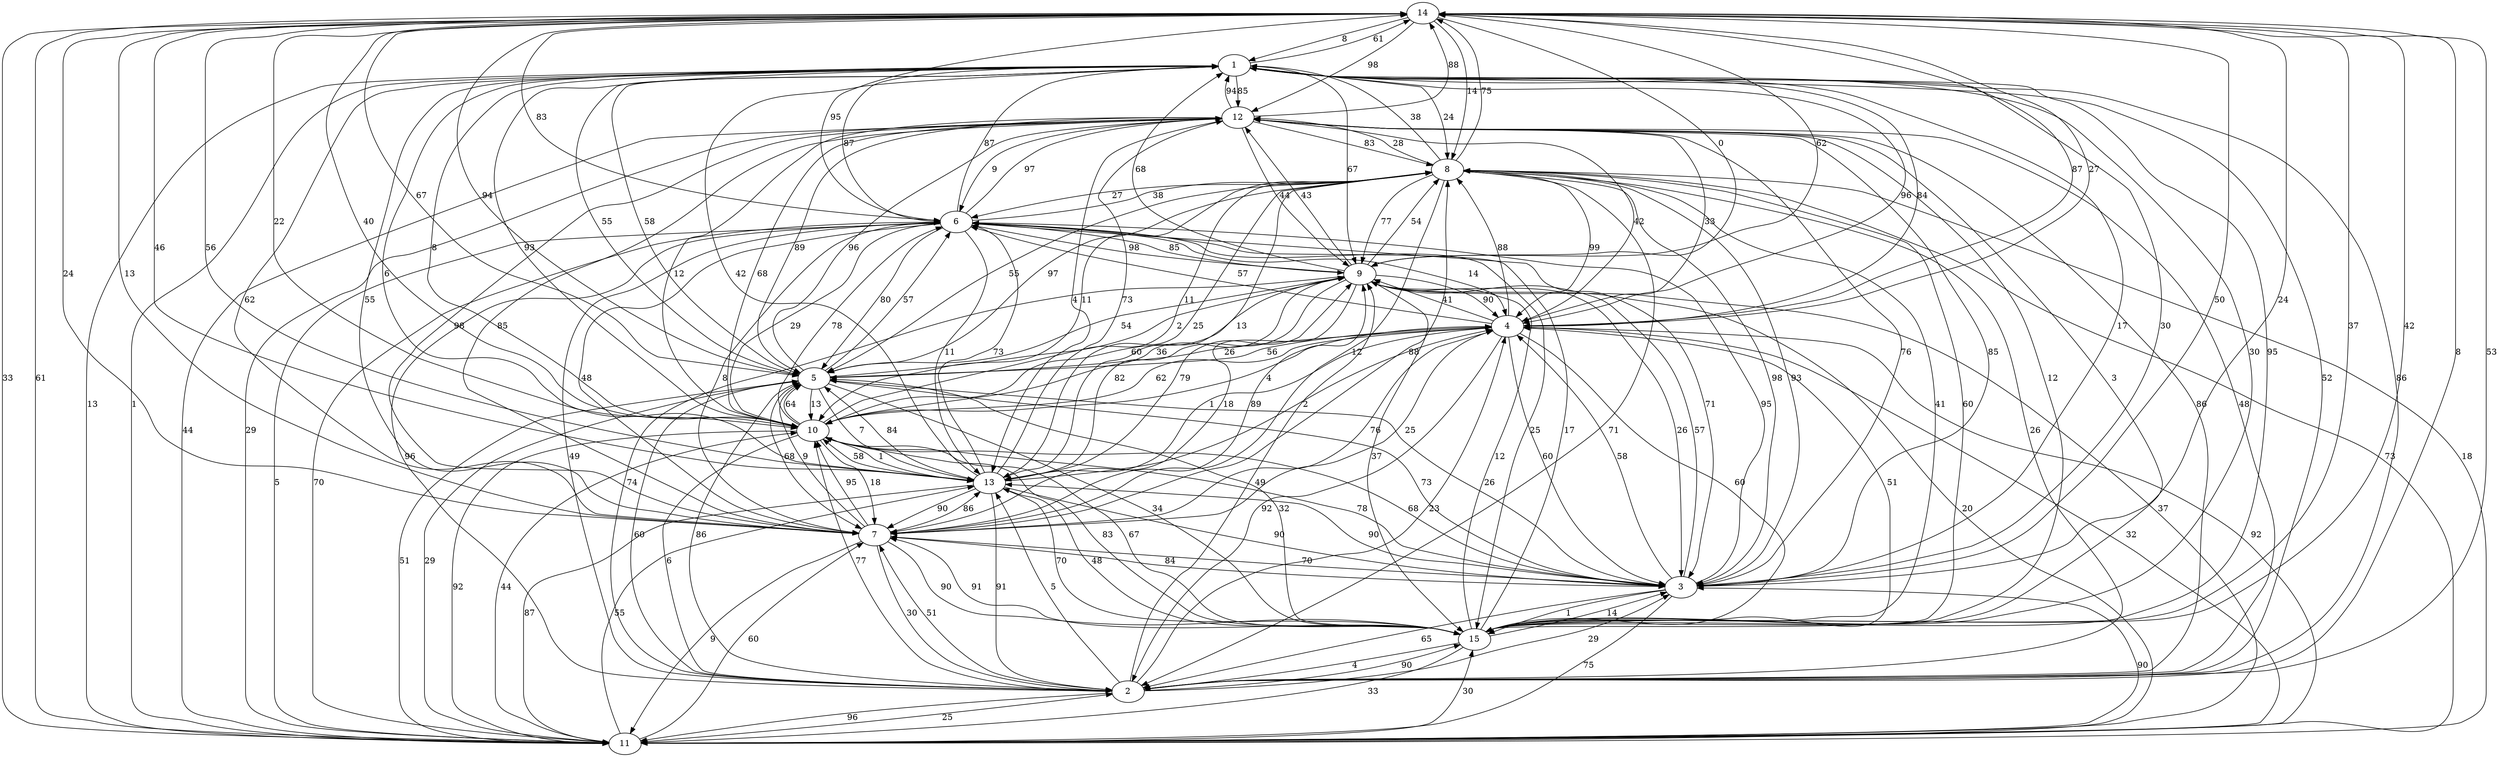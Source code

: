 digraph{
14 -> 1 [label=8]
11 -> 2 [label=25]
14 -> 15 [label=37]
3 -> 7 [label=70]
11 -> 7 [label=60]
13 -> 11 [label=87]
15 -> 10 [label=67]
13 -> 10 [label=58]
5 -> 4 [label=56]
9 -> 3 [label=26]
5 -> 11 [label=51]
11 -> 4 [label=92]
7 -> 6 [label=8]
7 -> 10 [label=95]
14 -> 9 [label=0]
4 -> 13 [label=1]
7 -> 9 [label=89]
3 -> 14 [label=24]
11 -> 15 [label=30]
13 -> 2 [label=91]
15 -> 8 [label=60]
1 -> 4 [label=96]
8 -> 2 [label=71]
6 -> 8 [label=38]
14 -> 13 [label=46]
2 -> 12 [label=48]
10 -> 11 [label=92]
8 -> 12 [label=28]
8 -> 7 [label=12]
9 -> 13 [label=82]
8 -> 6 [label=27]
3 -> 2 [label=65]
4 -> 10 [label=62]
11 -> 13 [label=55]
1 -> 2 [label=52]
8 -> 3 [label=98]
7 -> 12 [label=85]
6 -> 12 [label=97]
9 -> 4 [label=90]
2 -> 4 [label=23]
9 -> 11 [label=20]
1 -> 14 [label=61]
8 -> 9 [label=77]
6 -> 5 [label=80]
14 -> 11 [label=33]
9 -> 8 [label=54]
13 -> 1 [label=42]
13 -> 8 [label=13]
10 -> 14 [label=40]
9 -> 7 [label=18]
14 -> 3 [label=50]
14 -> 6 [label=83]
14 -> 8 [label=14]
2 -> 1 [label=86]
9 -> 5 [label=54]
11 -> 5 [label=29]
9 -> 12 [label=43]
9 -> 2 [label=74]
14 -> 4 [label=87]
12 -> 7 [label=98]
7 -> 14 [label=13]
4 -> 12 [label=33]
5 -> 2 [label=60]
15 -> 11 [label=33]
8 -> 4 [label=99]
9 -> 6 [label=98]
4 -> 6 [label=57]
6 -> 11 [label=5]
9 -> 15 [label=37]
1 -> 3 [label=30]
9 -> 10 [label=60]
13 -> 12 [label=73]
13 -> 14 [label=56]
1 -> 11 [label=13]
14 -> 2 [label=8]
4 -> 15 [label=60]
11 -> 3 [label=90]
2 -> 5 [label=86]
11 -> 1 [label=1]
13 -> 4 [label=2]
15 -> 7 [label=91]
15 -> 4 [label=51]
11 -> 6 [label=70]
2 -> 7 [label=51]
11 -> 9 [label=37]
4 -> 2 [label=92]
10 -> 4 [label=4]
7 -> 2 [label=30]
13 -> 9 [label=79]
8 -> 15 [label=41]
11 -> 8 [label=18]
15 -> 2 [label=4]
12 -> 14 [label=88]
12 -> 6 [label=9]
12 -> 9 [label=44]
1 -> 6 [label=87]
15 -> 14 [label=42]
4 -> 9 [label=41]
7 -> 15 [label=90]
4 -> 1 [label=84]
7 -> 11 [label=9]
3 -> 11 [label=75]
5 -> 9 [label=2]
2 -> 11 [label=96]
12 -> 5 [label=89]
6 -> 15 [label=25]
5 -> 13 [label=7]
15 -> 5 [label=32]
13 -> 5 [label=84]
7 -> 5 [label=9]
15 -> 3 [label=14]
12 -> 13 [label=4]
5 -> 3 [label=73]
6 -> 9 [label=85]
6 -> 10 [label=29]
1 -> 8 [label=24]
12 -> 3 [label=85]
4 -> 3 [label=60]
1 -> 13 [label=6]
1 -> 5 [label=58]
2 -> 3 [label=29]
14 -> 5 [label=67]
13 -> 15 [label=70]
5 -> 14 [label=94]
15 -> 1 [label=95]
3 -> 1 [label=17]
10 -> 2 [label=6]
11 -> 10 [label=44]
9 -> 14 [label=62]
4 -> 11 [label=32]
15 -> 13 [label=48]
2 -> 10 [label=77]
3 -> 13 [label=90]
5 -> 7 [label=68]
10 -> 6 [label=78]
3 -> 6 [label=95]
10 -> 12 [label=68]
13 -> 6 [label=73]
10 -> 1 [label=8]
10 -> 7 [label=18]
10 -> 5 [label=64]
5 -> 1 [label=55]
13 -> 7 [label=90]
1 -> 9 [label=67]
3 -> 12 [label=76]
14 -> 10 [label=22]
12 -> 8 [label=83]
4 -> 7 [label=76]
8 -> 13 [label=25]
5 -> 6 [label=57]
13 -> 3 [label=90]
6 -> 2 [label=96]
11 -> 14 [label=61]
12 -> 1 [label=94]
12 -> 15 [label=12]
4 -> 8 [label=88]
4 -> 14 [label=27]
7 -> 4 [label=25]
3 -> 9 [label=57]
2 -> 15 [label=90]
1 -> 12 [label=85]
12 -> 11 [label=44]
5 -> 10 [label=13]
5 -> 12 [label=96]
14 -> 7 [label=24]
14 -> 12 [label=98]
10 -> 9 [label=36]
15 -> 6 [label=17]
8 -> 10 [label=11]
2 -> 13 [label=5]
10 -> 3 [label=78]
6 -> 13 [label=11]
5 -> 15 [label=34]
12 -> 10 [label=12]
9 -> 1 [label=68]
10 -> 13 [label=1]
7 -> 13 [label=86]
1 -> 7 [label=62]
2 -> 14 [label=53]
8 -> 14 [label=75]
2 -> 6 [label=49]
10 -> 15 [label=83]
7 -> 8 [label=88]
6 -> 1 [label=87]
8 -> 1 [label=38]
8 -> 11 [label=73]
3 -> 15 [label=1]
3 -> 8 [label=93]
2 -> 8 [label=26]
4 -> 5 [label=26]
3 -> 4 [label=58]
7 -> 1 [label=55]
7 -> 3 [label=84]
5 -> 8 [label=97]
12 -> 4 [label=42]
6 -> 3 [label=71]
6 -> 7 [label=48]
15 -> 12 [label=3]
1 -> 15 [label=30]
10 -> 8 [label=11]
2 -> 9 [label=49]
6 -> 14 [label=95]
3 -> 10 [label=68]
6 -> 4 [label=14]
11 -> 12 [label=29]
1 -> 10 [label=93]
8 -> 5 [label=55]
12 -> 2 [label=86]
3 -> 5 [label=26]
15 -> 9 [label=12]
}
